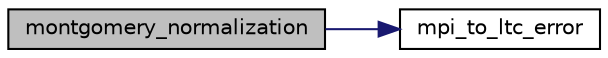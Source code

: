 digraph "montgomery_normalization"
{
 // LATEX_PDF_SIZE
  edge [fontname="Helvetica",fontsize="10",labelfontname="Helvetica",labelfontsize="10"];
  node [fontname="Helvetica",fontsize="10",shape=record];
  rankdir="LR";
  Node70 [label="montgomery_normalization",height=0.2,width=0.4,color="black", fillcolor="grey75", style="filled", fontcolor="black",tooltip=" "];
  Node70 -> Node71 [color="midnightblue",fontsize="10",style="solid",fontname="Helvetica"];
  Node71 [label="mpi_to_ltc_error",height=0.2,width=0.4,color="black", fillcolor="white", style="filled",URL="$ltm__desc_8c.html#abc21dd3358332c6bcdd2ec873ab5c5a6",tooltip="Convert a MPI error to a LTC error (Possibly the most powerful function ever! Oh wait...."];
}
